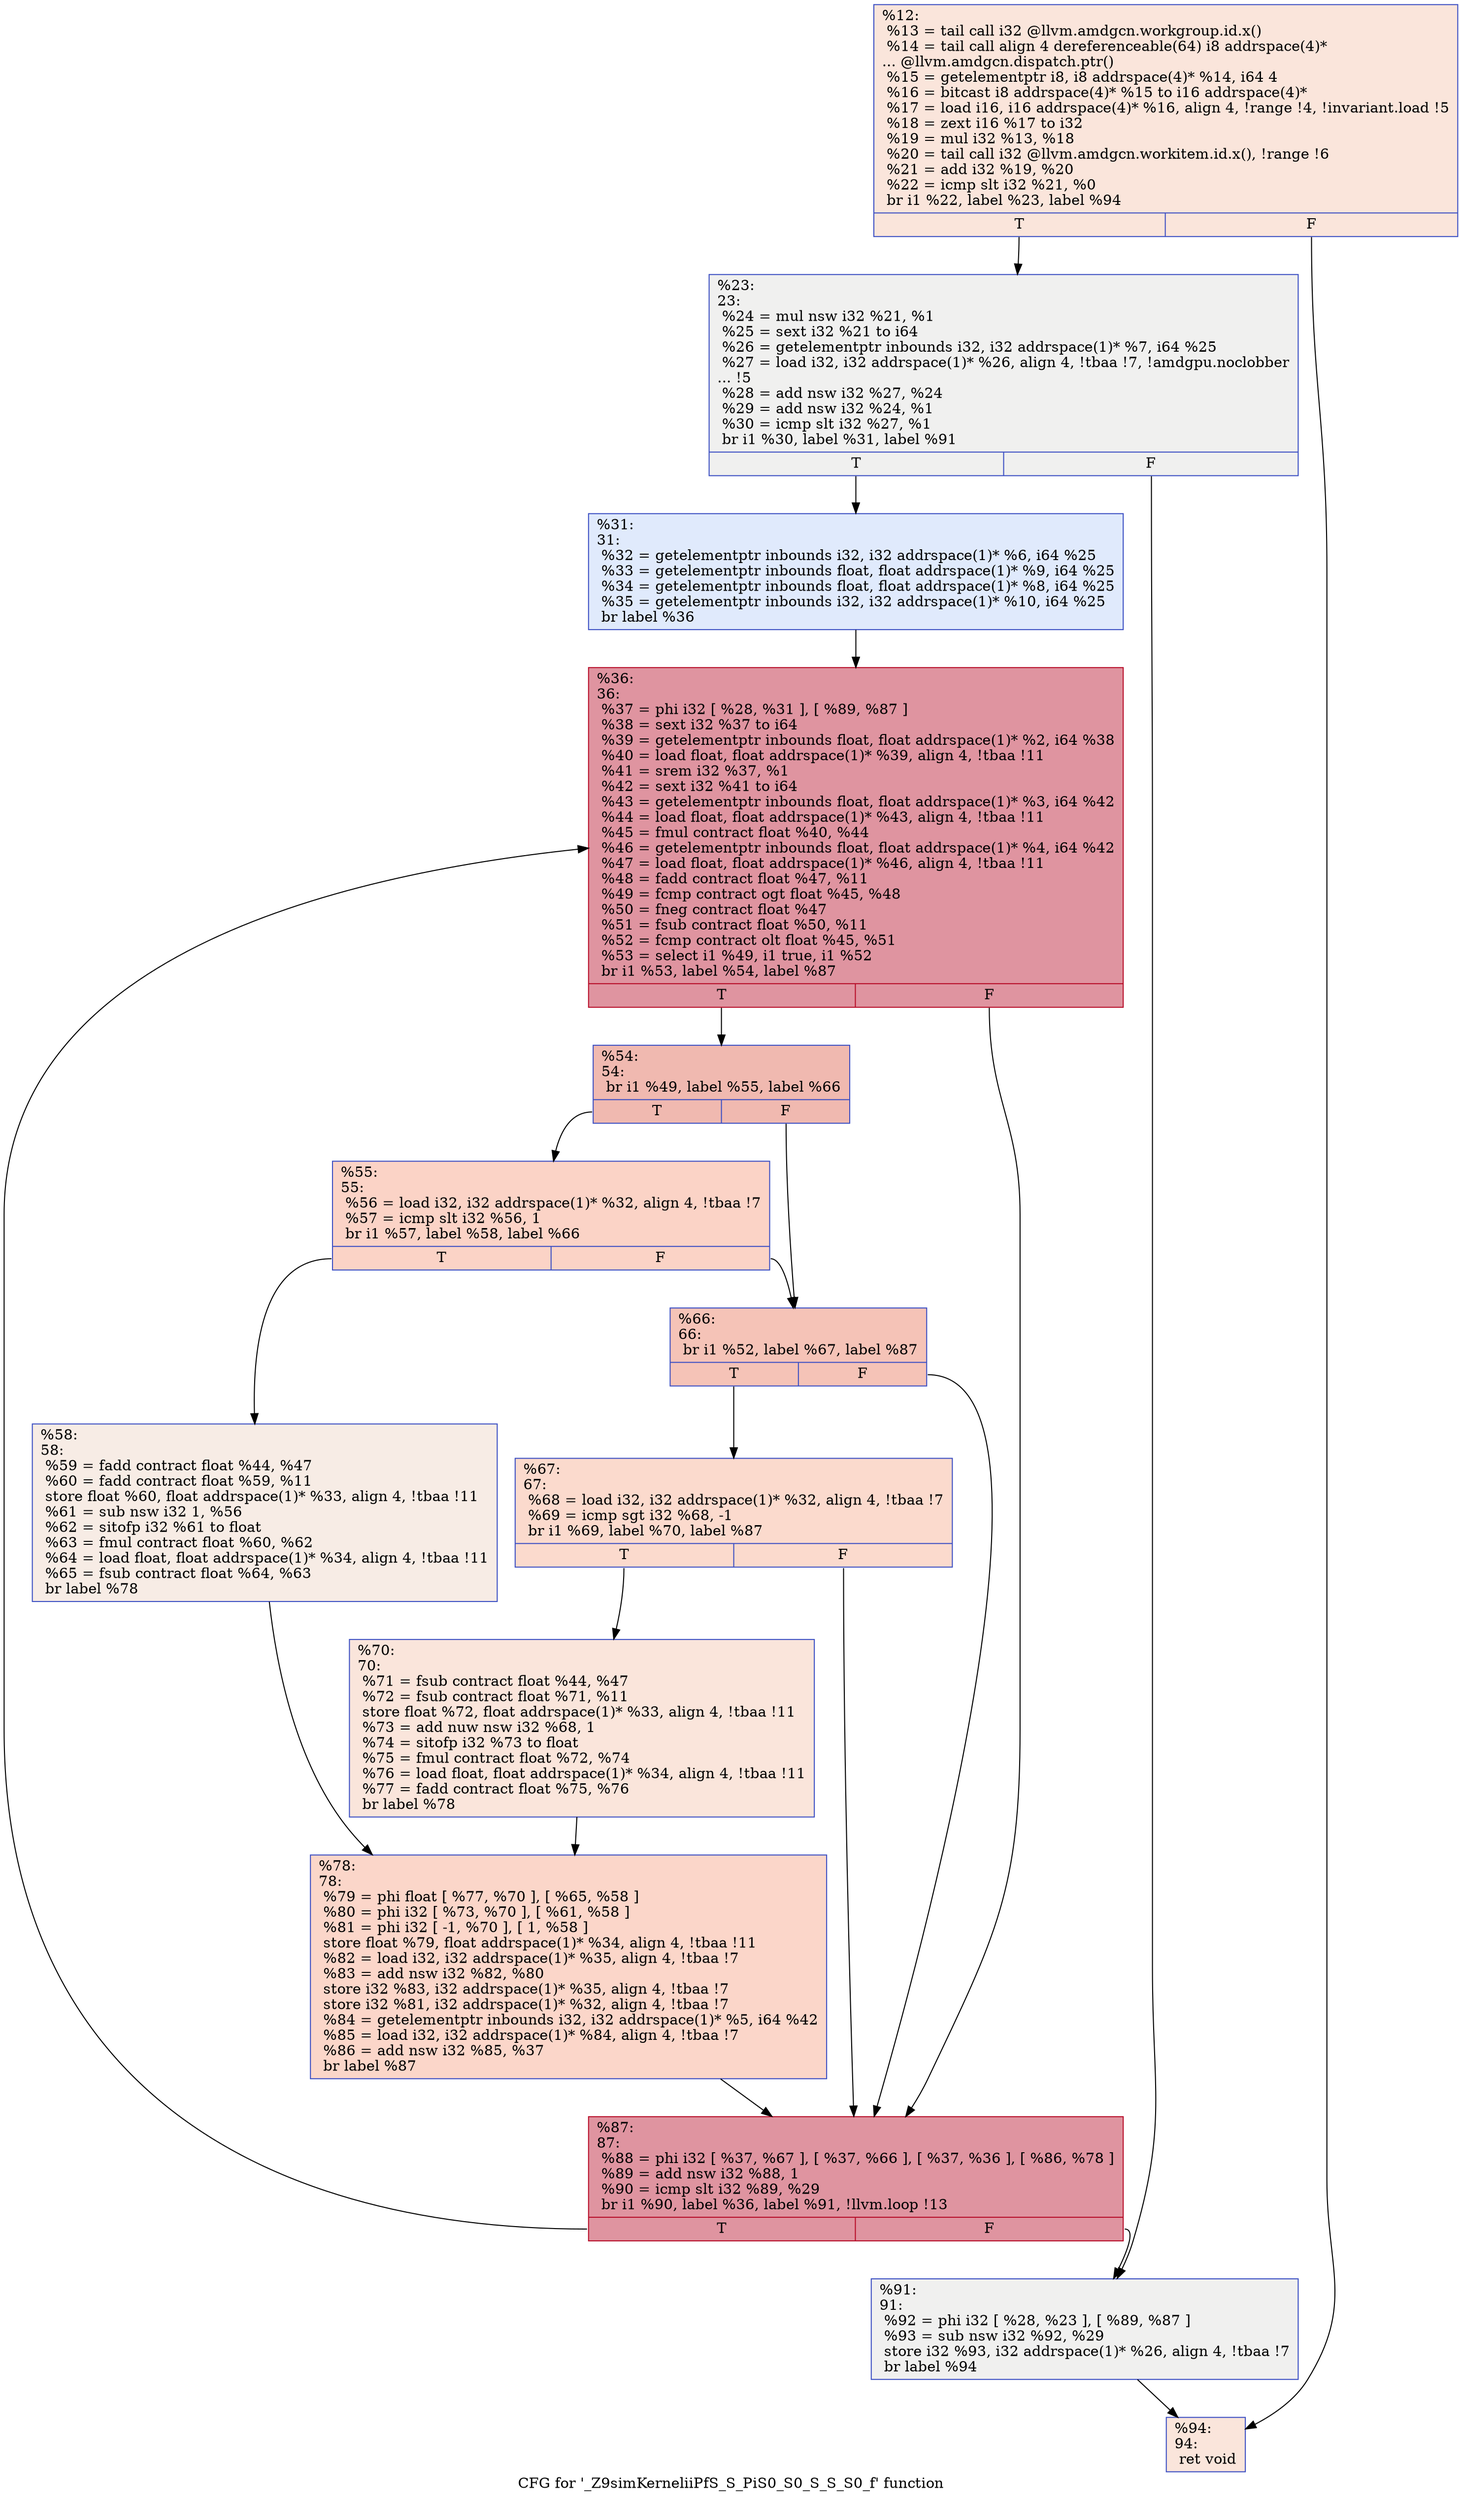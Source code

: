 digraph "CFG for '_Z9simKerneliiPfS_S_PiS0_S0_S_S_S0_f' function" {
	label="CFG for '_Z9simKerneliiPfS_S_PiS0_S0_S_S_S0_f' function";

	Node0x5db9600 [shape=record,color="#3d50c3ff", style=filled, fillcolor="#f4c5ad70",label="{%12:\l  %13 = tail call i32 @llvm.amdgcn.workgroup.id.x()\l  %14 = tail call align 4 dereferenceable(64) i8 addrspace(4)*\l... @llvm.amdgcn.dispatch.ptr()\l  %15 = getelementptr i8, i8 addrspace(4)* %14, i64 4\l  %16 = bitcast i8 addrspace(4)* %15 to i16 addrspace(4)*\l  %17 = load i16, i16 addrspace(4)* %16, align 4, !range !4, !invariant.load !5\l  %18 = zext i16 %17 to i32\l  %19 = mul i32 %13, %18\l  %20 = tail call i32 @llvm.amdgcn.workitem.id.x(), !range !6\l  %21 = add i32 %19, %20\l  %22 = icmp slt i32 %21, %0\l  br i1 %22, label %23, label %94\l|{<s0>T|<s1>F}}"];
	Node0x5db9600:s0 -> Node0x5dbc180;
	Node0x5db9600:s1 -> Node0x5dbc210;
	Node0x5dbc180 [shape=record,color="#3d50c3ff", style=filled, fillcolor="#dedcdb70",label="{%23:\l23:                                               \l  %24 = mul nsw i32 %21, %1\l  %25 = sext i32 %21 to i64\l  %26 = getelementptr inbounds i32, i32 addrspace(1)* %7, i64 %25\l  %27 = load i32, i32 addrspace(1)* %26, align 4, !tbaa !7, !amdgpu.noclobber\l... !5\l  %28 = add nsw i32 %27, %24\l  %29 = add nsw i32 %24, %1\l  %30 = icmp slt i32 %27, %1\l  br i1 %30, label %31, label %91\l|{<s0>T|<s1>F}}"];
	Node0x5dbc180:s0 -> Node0x5dbcea0;
	Node0x5dbc180:s1 -> Node0x5dbcf30;
	Node0x5dbcea0 [shape=record,color="#3d50c3ff", style=filled, fillcolor="#b9d0f970",label="{%31:\l31:                                               \l  %32 = getelementptr inbounds i32, i32 addrspace(1)* %6, i64 %25\l  %33 = getelementptr inbounds float, float addrspace(1)* %9, i64 %25\l  %34 = getelementptr inbounds float, float addrspace(1)* %8, i64 %25\l  %35 = getelementptr inbounds i32, i32 addrspace(1)* %10, i64 %25\l  br label %36\l}"];
	Node0x5dbcea0 -> Node0x5dbae90;
	Node0x5dbae90 [shape=record,color="#b70d28ff", style=filled, fillcolor="#b70d2870",label="{%36:\l36:                                               \l  %37 = phi i32 [ %28, %31 ], [ %89, %87 ]\l  %38 = sext i32 %37 to i64\l  %39 = getelementptr inbounds float, float addrspace(1)* %2, i64 %38\l  %40 = load float, float addrspace(1)* %39, align 4, !tbaa !11\l  %41 = srem i32 %37, %1\l  %42 = sext i32 %41 to i64\l  %43 = getelementptr inbounds float, float addrspace(1)* %3, i64 %42\l  %44 = load float, float addrspace(1)* %43, align 4, !tbaa !11\l  %45 = fmul contract float %40, %44\l  %46 = getelementptr inbounds float, float addrspace(1)* %4, i64 %42\l  %47 = load float, float addrspace(1)* %46, align 4, !tbaa !11\l  %48 = fadd contract float %47, %11\l  %49 = fcmp contract ogt float %45, %48\l  %50 = fneg contract float %47\l  %51 = fsub contract float %50, %11\l  %52 = fcmp contract olt float %45, %51\l  %53 = select i1 %49, i1 true, i1 %52\l  br i1 %53, label %54, label %87\l|{<s0>T|<s1>F}}"];
	Node0x5dbae90:s0 -> Node0x5dbe620;
	Node0x5dbae90:s1 -> Node0x5dbd4d0;
	Node0x5dbe620 [shape=record,color="#3d50c3ff", style=filled, fillcolor="#de614d70",label="{%54:\l54:                                               \l  br i1 %49, label %55, label %66\l|{<s0>T|<s1>F}}"];
	Node0x5dbe620:s0 -> Node0x5dbe760;
	Node0x5dbe620:s1 -> Node0x5dbe7b0;
	Node0x5dbe760 [shape=record,color="#3d50c3ff", style=filled, fillcolor="#f59c7d70",label="{%55:\l55:                                               \l  %56 = load i32, i32 addrspace(1)* %32, align 4, !tbaa !7\l  %57 = icmp slt i32 %56, 1\l  br i1 %57, label %58, label %66\l|{<s0>T|<s1>F}}"];
	Node0x5dbe760:s0 -> Node0x5dbf000;
	Node0x5dbe760:s1 -> Node0x5dbe7b0;
	Node0x5dbf000 [shape=record,color="#3d50c3ff", style=filled, fillcolor="#ecd3c570",label="{%58:\l58:                                               \l  %59 = fadd contract float %44, %47\l  %60 = fadd contract float %59, %11\l  store float %60, float addrspace(1)* %33, align 4, !tbaa !11\l  %61 = sub nsw i32 1, %56\l  %62 = sitofp i32 %61 to float\l  %63 = fmul contract float %60, %62\l  %64 = load float, float addrspace(1)* %34, align 4, !tbaa !11\l  %65 = fsub contract float %64, %63\l  br label %78\l}"];
	Node0x5dbf000 -> Node0x5dbd1a0;
	Node0x5dbe7b0 [shape=record,color="#3d50c3ff", style=filled, fillcolor="#e8765c70",label="{%66:\l66:                                               \l  br i1 %52, label %67, label %87\l|{<s0>T|<s1>F}}"];
	Node0x5dbe7b0:s0 -> Node0x5dbd260;
	Node0x5dbe7b0:s1 -> Node0x5dbd4d0;
	Node0x5dbd260 [shape=record,color="#3d50c3ff", style=filled, fillcolor="#f7ac8e70",label="{%67:\l67:                                               \l  %68 = load i32, i32 addrspace(1)* %32, align 4, !tbaa !7\l  %69 = icmp sgt i32 %68, -1\l  br i1 %69, label %70, label %87\l|{<s0>T|<s1>F}}"];
	Node0x5dbd260:s0 -> Node0x5dbfa70;
	Node0x5dbd260:s1 -> Node0x5dbd4d0;
	Node0x5dbfa70 [shape=record,color="#3d50c3ff", style=filled, fillcolor="#f4c5ad70",label="{%70:\l70:                                               \l  %71 = fsub contract float %44, %47\l  %72 = fsub contract float %71, %11\l  store float %72, float addrspace(1)* %33, align 4, !tbaa !11\l  %73 = add nuw nsw i32 %68, 1\l  %74 = sitofp i32 %73 to float\l  %75 = fmul contract float %72, %74\l  %76 = load float, float addrspace(1)* %34, align 4, !tbaa !11\l  %77 = fadd contract float %75, %76\l  br label %78\l}"];
	Node0x5dbfa70 -> Node0x5dbd1a0;
	Node0x5dbd1a0 [shape=record,color="#3d50c3ff", style=filled, fillcolor="#f6a38570",label="{%78:\l78:                                               \l  %79 = phi float [ %77, %70 ], [ %65, %58 ]\l  %80 = phi i32 [ %73, %70 ], [ %61, %58 ]\l  %81 = phi i32 [ -1, %70 ], [ 1, %58 ]\l  store float %79, float addrspace(1)* %34, align 4, !tbaa !11\l  %82 = load i32, i32 addrspace(1)* %35, align 4, !tbaa !7\l  %83 = add nsw i32 %82, %80\l  store i32 %83, i32 addrspace(1)* %35, align 4, !tbaa !7\l  store i32 %81, i32 addrspace(1)* %32, align 4, !tbaa !7\l  %84 = getelementptr inbounds i32, i32 addrspace(1)* %5, i64 %42\l  %85 = load i32, i32 addrspace(1)* %84, align 4, !tbaa !7\l  %86 = add nsw i32 %85, %37\l  br label %87\l}"];
	Node0x5dbd1a0 -> Node0x5dbd4d0;
	Node0x5dbd4d0 [shape=record,color="#b70d28ff", style=filled, fillcolor="#b70d2870",label="{%87:\l87:                                               \l  %88 = phi i32 [ %37, %67 ], [ %37, %66 ], [ %37, %36 ], [ %86, %78 ]\l  %89 = add nsw i32 %88, 1\l  %90 = icmp slt i32 %89, %29\l  br i1 %90, label %36, label %91, !llvm.loop !13\l|{<s0>T|<s1>F}}"];
	Node0x5dbd4d0:s0 -> Node0x5dbae90;
	Node0x5dbd4d0:s1 -> Node0x5dbcf30;
	Node0x5dbcf30 [shape=record,color="#3d50c3ff", style=filled, fillcolor="#dedcdb70",label="{%91:\l91:                                               \l  %92 = phi i32 [ %28, %23 ], [ %89, %87 ]\l  %93 = sub nsw i32 %92, %29\l  store i32 %93, i32 addrspace(1)* %26, align 4, !tbaa !7\l  br label %94\l}"];
	Node0x5dbcf30 -> Node0x5dbc210;
	Node0x5dbc210 [shape=record,color="#3d50c3ff", style=filled, fillcolor="#f4c5ad70",label="{%94:\l94:                                               \l  ret void\l}"];
}

